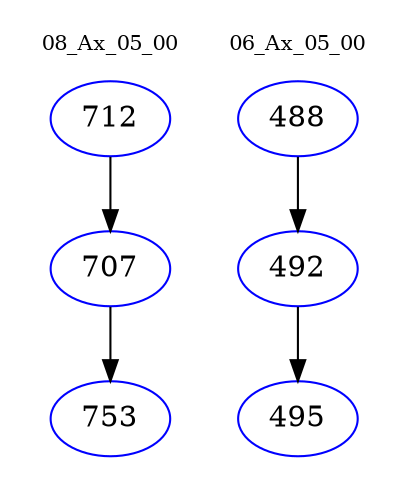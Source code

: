 digraph{
subgraph cluster_0 {
color = white
label = "08_Ax_05_00";
fontsize=10;
T0_712 [label="712", color="blue"]
T0_712 -> T0_707 [color="black"]
T0_707 [label="707", color="blue"]
T0_707 -> T0_753 [color="black"]
T0_753 [label="753", color="blue"]
}
subgraph cluster_1 {
color = white
label = "06_Ax_05_00";
fontsize=10;
T1_488 [label="488", color="blue"]
T1_488 -> T1_492 [color="black"]
T1_492 [label="492", color="blue"]
T1_492 -> T1_495 [color="black"]
T1_495 [label="495", color="blue"]
}
}
